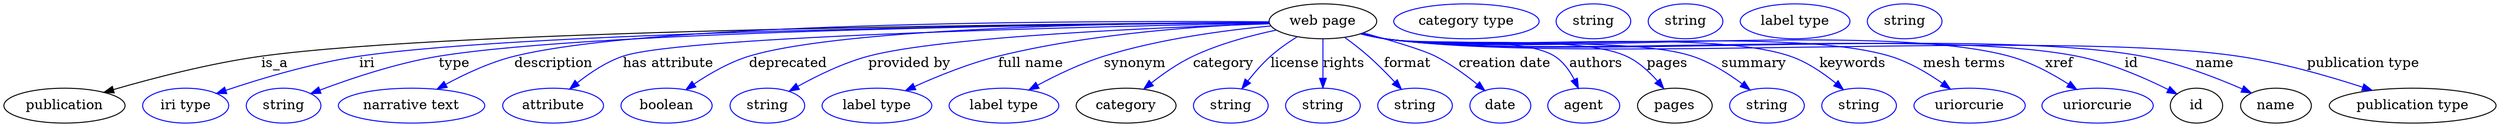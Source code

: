digraph {
	graph [bb="0,0,2565.2,123"];
	node [label="\N"];
	"web page"	[height=0.5,
		label="web page",
		pos="1358.4,105",
		width=1.5346];
	publication	[height=0.5,
		pos="62.394,18",
		width=1.7332];
	"web page" -> publication	[label=is_a,
		lp="279.39,61.5",
		pos="e,103.12,31.707 1303.2,103.76 1110.7,102.69 469.11,97.034 265.39,69 212.58,61.732 153.54,46.343 112.81,34.545"];
	iri	[color=blue,
		height=0.5,
		label="iri type",
		pos="187.39,18",
		width=1.2277];
	"web page" -> iri	[color=blue,
		label=iri,
		lp="374.39,61.5",
		pos="e,219.2,30.512 1303.1,103.67 1122.1,102.33 549.23,96.014 366.39,69 318.25,61.887 264.71,45.801 228.83,33.783",
		style=solid];
	type	[color=blue,
		height=0.5,
		label=string,
		pos="288.39,18",
		width=1.0652];
	"web page" -> type	[color=blue,
		label=type,
		lp="464.39,61.5",
		pos="e,316.42,30.407 1303.2,103.67 1132.4,102.36 614.26,96.192 448.39,69 405.32,61.939 357.8,45.989 325.83,33.99",
		style=solid];
	description	[color=blue,
		height=0.5,
		label="narrative text",
		pos="420.39,18",
		width=2.0943];
	"web page" -> description	[color=blue,
		label=description,
		lp="565.89,61.5",
		pos="e,446.47,35.072 1303.1,104.55 1141.7,105.71 673.34,105.71 525.39,69 500.86,62.914 475.22,50.825 455.41,40.059",
		style=solid];
	"has attribute"	[color=blue,
		height=0.5,
		label=attribute,
		pos="565.39,18",
		width=1.4443];
	"web page" -> "has attribute"	[color=blue,
		label="has attribute",
		lp="684.39,61.5",
		pos="e,582.48,35.042 1303.2,103.07 1145.5,100.18 699.72,90.192 637.39,69 620.26,63.173 603.5,51.967 590.47,41.638",
		style=solid];
	deprecated	[color=blue,
		height=0.5,
		label=boolean,
		pos="682.39,18",
		width=1.2999];
	"web page" -> deprecated	[color=blue,
		label=deprecated,
		lp="806.89,61.5",
		pos="e,702.14,34.491 1302.8,104.06 1175.4,103.65 865.55,99.454 766.39,69 746.46,62.877 726.31,51.112 710.74,40.532",
		style=solid];
	"provided by"	[color=blue,
		height=0.5,
		label=string,
		pos="785.39,18",
		width=1.0652];
	"web page" -> "provided by"	[color=blue,
		label="provided by",
		lp="931.89,61.5",
		pos="e,807.57,32.691 1303.5,102.46 1197,99.06 966.1,89.514 889.39,69 863.55,62.088 836.37,48.781 816.28,37.631",
		style=solid];
	"full name"	[color=blue,
		height=0.5,
		label="label type",
		pos="898.39,18",
		width=1.5707];
	"web page" -> "full name"	[color=blue,
		label="full name",
		lp="1056.9,61.5",
		pos="e,927.93,33.523 1303.3,102.89 1236.3,100.48 1120,92.887 1023.4,69 993.55,61.623 961.37,48.626 937.14,37.732",
		style=solid];
	synonym	[color=blue,
		height=0.5,
		label="label type",
		pos="1029.4,18",
		width=1.5707];
	"web page" -> synonym	[color=blue,
		label=synonym,
		lp="1164.4,61.5",
		pos="e,1055.2,34.202 1304.9,100.23 1258.4,95.901 1189.8,86.936 1132.4,69 1108.6,61.581 1083.5,49.462 1064,39.015",
		style=solid];
	category	[height=0.5,
		pos="1155.4,18",
		width=1.4263];
	"web page" -> category	[color=blue,
		label=category,
		lp="1255.9,61.5",
		pos="e,1173.5,35.046 1310.4,95.969 1284.2,90.482 1251.6,81.837 1224.4,69 1209.2,61.813 1193.9,51.141 1181.5,41.5",
		style=solid];
	license	[color=blue,
		height=0.5,
		label=string,
		pos="1263.4,18",
		width=1.0652];
	"web page" -> license	[color=blue,
		label=license,
		lp="1329.4,61.5",
		pos="e,1274.8,35.412 1332,89.145 1322.8,83.416 1312.7,76.446 1304.4,69 1296,61.48 1287.9,52.159 1281.1,43.609",
		style=solid];
	rights	[color=blue,
		height=0.5,
		label=string,
		pos="1358.4,18",
		width=1.0652];
	"web page" -> rights	[color=blue,
		label=rights,
		lp="1379.9,61.5",
		pos="e,1358.4,36.175 1358.4,86.799 1358.4,75.163 1358.4,59.548 1358.4,46.237",
		style=solid];
	format	[color=blue,
		height=0.5,
		label=string,
		pos="1453.4,18",
		width=1.0652];
	"web page" -> format	[color=blue,
		label=format,
		lp="1445.9,61.5",
		pos="e,1439.3,34.975 1381,88.348 1388.9,82.544 1397.8,75.731 1405.4,69 1414.7,60.832 1424.2,51.181 1432.3,42.547",
		style=solid];
	"creation date"	[color=blue,
		height=0.5,
		label=date,
		pos="1541.4,18",
		width=0.86659];
	"web page" -> "creation date"	[color=blue,
		label="creation date",
		lp="1545.9,61.5",
		pos="e,1525.4,33.476 1400.2,93.038 1427.8,85.476 1461.2,75.63 1474.4,69 1489.8,61.248 1505.3,49.944 1517.5,40.044",
		style=solid];
	authors	[color=blue,
		height=0.5,
		label=agent,
		pos="1627.4,18",
		width=1.0291];
	"web page" -> authors	[color=blue,
		label=authors,
		lp="1639.9,61.5",
		pos="e,1621.9,35.81 1398.1,92.413 1406.1,90.377 1414.5,88.449 1422.4,87 1460.8,79.96 1564.4,89.979 1597.4,69 1606.3,63.355 1612.9,54.056 \
1617.6,44.998",
		style=solid];
	pages	[height=0.5,
		pos="1720.4,18",
		width=1.0652];
	"web page" -> pages	[color=blue,
		label=pages,
		lp="1713.9,61.5",
		pos="e,1709.2,35.599 1397.7,92.309 1405.8,90.256 1414.3,88.348 1422.4,87 1477.1,77.839 1621.1,92.32 1671.4,69 1683.6,63.332 1694.5,53.187 \
1702.8,43.51",
		style=solid];
	summary	[color=blue,
		height=0.5,
		label=string,
		pos="1815.4,18",
		width=1.0652];
	"web page" -> summary	[color=blue,
		label=summary,
		lp="1802.9,61.5",
		pos="e,1798.1,34.27 1397.7,92.212 1405.8,90.166 1414.3,88.286 1422.4,87 1492.1,75.886 1672.4,91.149 1739.4,69 1757.8,62.923 1776,51.205 \
1790,40.639",
		style=solid];
	keywords	[color=blue,
		height=0.5,
		label=string,
		pos="1910.4,18",
		width=1.0652];
	"web page" -> keywords	[color=blue,
		label=keywords,
		lp="1904.9,61.5",
		pos="e,1894.4,34.587 1397.4,92.212 1405.6,90.139 1414.2,88.248 1422.4,87 1514.3,72.983 1752.5,99.272 1840.4,69 1857.4,63.136 1873.9,51.703 \
1886.6,41.248",
		style=solid];
	"mesh terms"	[color=blue,
		height=0.5,
		label=uriorcurie,
		pos="2024.4,18",
		width=1.5887];
	"web page" -> "mesh terms"	[color=blue,
		label="mesh terms",
		lp="2019.9,61.5",
		pos="e,2004.9,35.135 1397.4,92.158 1405.6,90.089 1414.2,88.213 1422.4,87 1537,70.022 1832.5,102.55 1943.4,69 1962.6,63.199 1981.7,51.683 \
1996.6,41.163",
		style=solid];
	xref	[color=blue,
		height=0.5,
		label=uriorcurie,
		pos="2156.4,18",
		width=1.5887];
	"web page" -> xref	[color=blue,
		label=xref,
		lp="2117.9,61.5",
		pos="e,2134.8,34.94 1397.4,92.116 1405.6,90.05 1414.2,88.186 1422.4,87 1564.1,66.485 1928.3,106.84 2066.4,69 2087.6,63.179 2109.3,51.383 \
2126,40.709",
		style=solid];
	id	[height=0.5,
		pos="2258.4,18",
		width=0.75];
	"web page" -> id	[color=blue,
		label=id,
		lp="2192.4,61.5",
		pos="e,2238,30.231 1397.4,92.099 1405.6,90.034 1414.2,88.175 1422.4,87 1579.5,64.472 1980.7,99.879 2136.4,69 2169.5,62.434 2204.9,46.848 \
2229,34.809",
		style=solid];
	name	[height=0.5,
		pos="2339.4,18",
		width=1.011];
	"web page" -> name	[color=blue,
		label=name,
		lp="2277.4,61.5",
		pos="e,2314.1,31.234 1397.4,92.085 1405.6,90.021 1414.2,88.166 1422.4,87 1594.3,62.545 2032.8,101.01 2203.4,69 2239.1,62.307 2277.7,47.276 \
2304.7,35.432",
		style=solid];
	"publication type"	[height=0.5,
		pos="2479.4,18",
		width=2.3831];
	"web page" -> "publication type"	[color=blue,
		label="publication type",
		lp="2429.4,61.5",
		pos="e,2438,33.867 1397.4,92.069 1405.5,90.006 1414.2,88.155 1422.4,87 1615.9,59.727 2108.1,97.647 2301.4,69 2345.1,62.525 2393.2,48.571 \
2428.4,37.045",
		style=solid];
	"named thing_category"	[color=blue,
		height=0.5,
		label="category type",
		pos="1506.4,105",
		width=2.0762];
	publication_pages	[color=blue,
		height=0.5,
		label=string,
		pos="1637.4,105",
		width=1.0652];
	publication_id	[color=blue,
		height=0.5,
		label=string,
		pos="1732.4,105",
		width=1.0652];
	publication_name	[color=blue,
		height=0.5,
		label="label type",
		pos="1845.4,105",
		width=1.5707];
	"publication_publication type"	[color=blue,
		height=0.5,
		label=string,
		pos="1958.4,105",
		width=1.0652];
}
